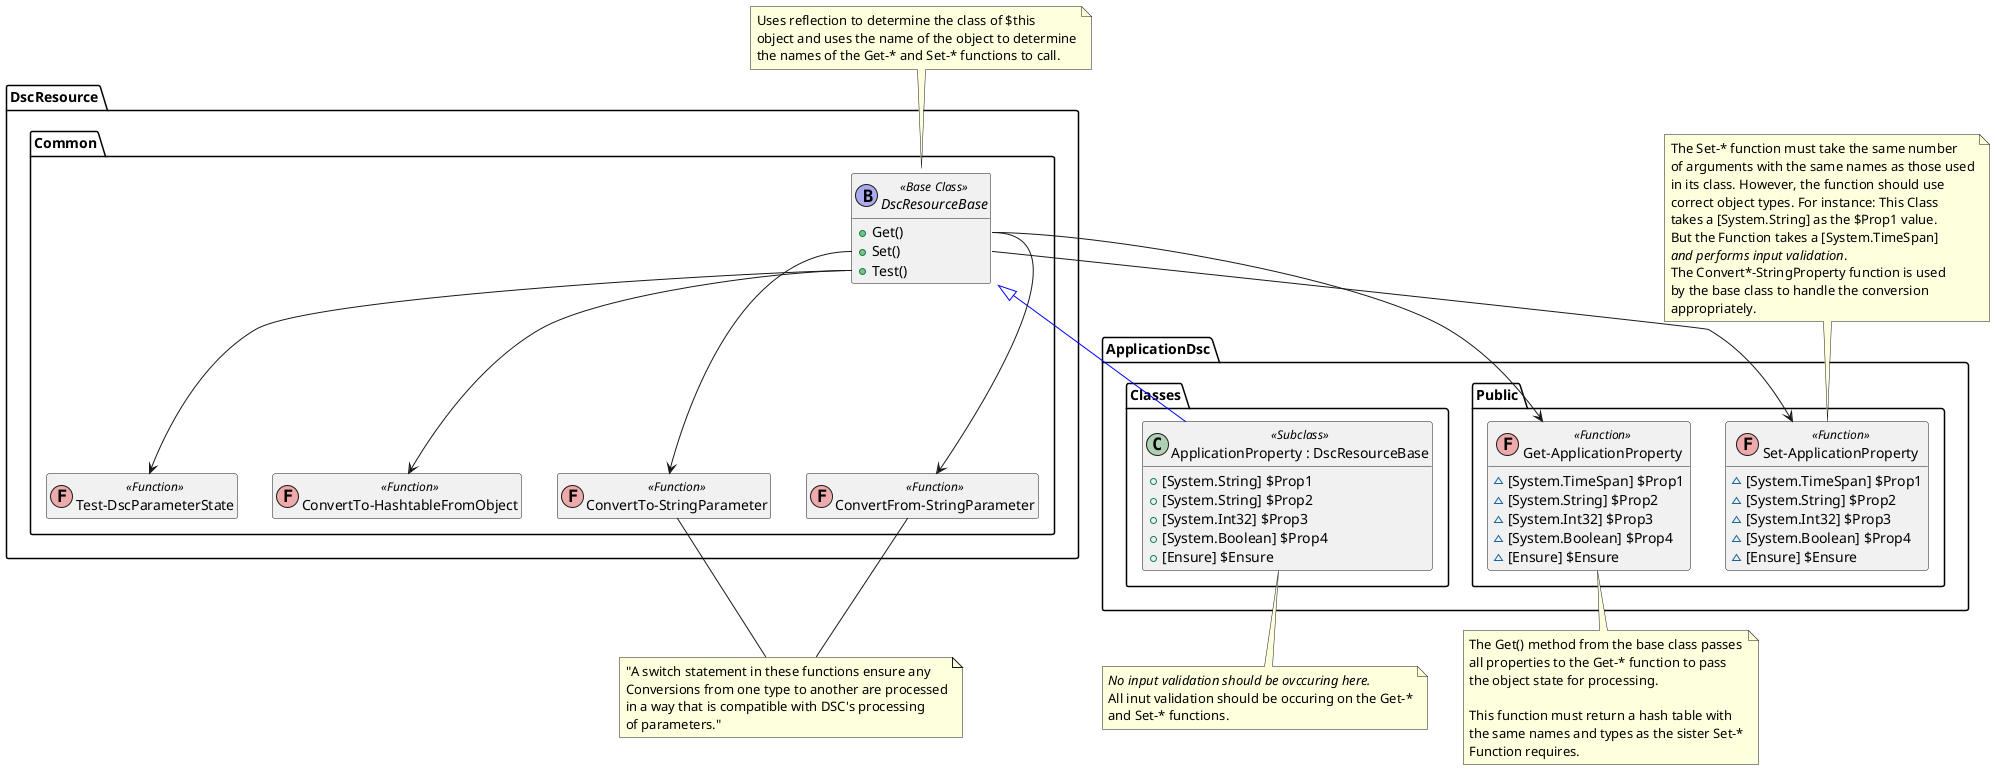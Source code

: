 @startuml

hide empty members

package DscResource.Common <<folder>> {
    abstract DscResourceBase << (B,#aaaaee) Base Class >> {
        +Get()
        +Set()
        +Test()
    }

    class Test-DscParameterState << (F,#eeaaaa) Function >>
    class ConvertTo-StringParameter << (F,#eeaaaa) Function >>
    class ConvertFrom-StringParameter << (F,#eeaaaa) Function >>
    class ConvertTo-HashtableFromObject << (F,#eeaaaa) Function >>
}
package "ApplicationDsc" <<folder>> {
    package Classes <<folder>> {
        class "ApplicationProperty : DscResourceBase" << Subclass >> {
            +[System.String] $Prop1
            +[System.String] $Prop2
            +[System.Int32] $Prop3
            +[System.Boolean] $Prop4
            +[Ensure] $Ensure
        }
    }

    package Public <<folder>> {
        class Get-ApplicationProperty << (F,#eeaaaa) Function >> {
            ~[System.TimeSpan] $Prop1
            ~[System.String] $Prop2
            ~[System.Int32] $Prop3
            ~[System.Boolean] $Prop4
            ~[Ensure] $Ensure
        }

        class Set-ApplicationProperty << (F,#eeaaaa) Function >> {
            ~[System.TimeSpan] $Prop1
            ~[System.String] $Prop2
            ~[System.Int32] $Prop3
            ~[System.Boolean] $Prop4
            ~[Ensure] $Ensure
        }
    }
}

"ApplicationProperty : DscResourceBase" -[#0000FF]|> DscResourceBase


DscResourceBase::Get --> "Get-ApplicationProperty"
DscResourceBase::Set --> "Set-ApplicationProperty"

DscResourceBase::Test --> "Test-DscParameterState"
DscResourceBase::Test --> "ConvertTo-HashtableFromObject"

DscResourceBase::Get --> "ConvertFrom-StringParameter"
DscResourceBase::Set --> "ConvertTo-StringParameter"

note top of "Set-ApplicationProperty"
    The Set-* function must take the same number
    of arguments with the same names as those used
    in its class. However, the function should use 
    correct object types. For instance: This Class
    takes a [System.String] as the $Prop1 value.
    But the Function takes a [System.TimeSpan]
    <i>and performs input validation</i>.
    The Convert*-StringProperty function is used
    by the base class to handle the conversion
    appropriately.
end note

note bottom of "Get-ApplicationProperty"
    The Get() method from the base class passes
    all properties to the Get-* function to pass
    the object state for processing.

    This function must return a hash table with
    the same names and types as the sister Set-*
    Function requires.
end note

note bottom of "ApplicationProperty : DscResourceBase"
    <i>No input validation should be ovccuring here.</i>
    All inut validation should be occuring on the Get-*
    and Set-* functions.
end note

note  as ConvertNote
    "A switch statement in these functions ensure any
    Conversions from one type to another are processed
    in a way that is compatible with DSC's processing
    of parameters."
end note

"ConvertFrom-StringParameter" -- ConvertNote
"ConvertTo-StringParameter" -- ConvertNote

note top of DscResourceBase
    Uses reflection to determine the class of $this
    object and uses the name of the object to determine
    the names of the Get-* and Set-* functions to call.
end note

@enduml